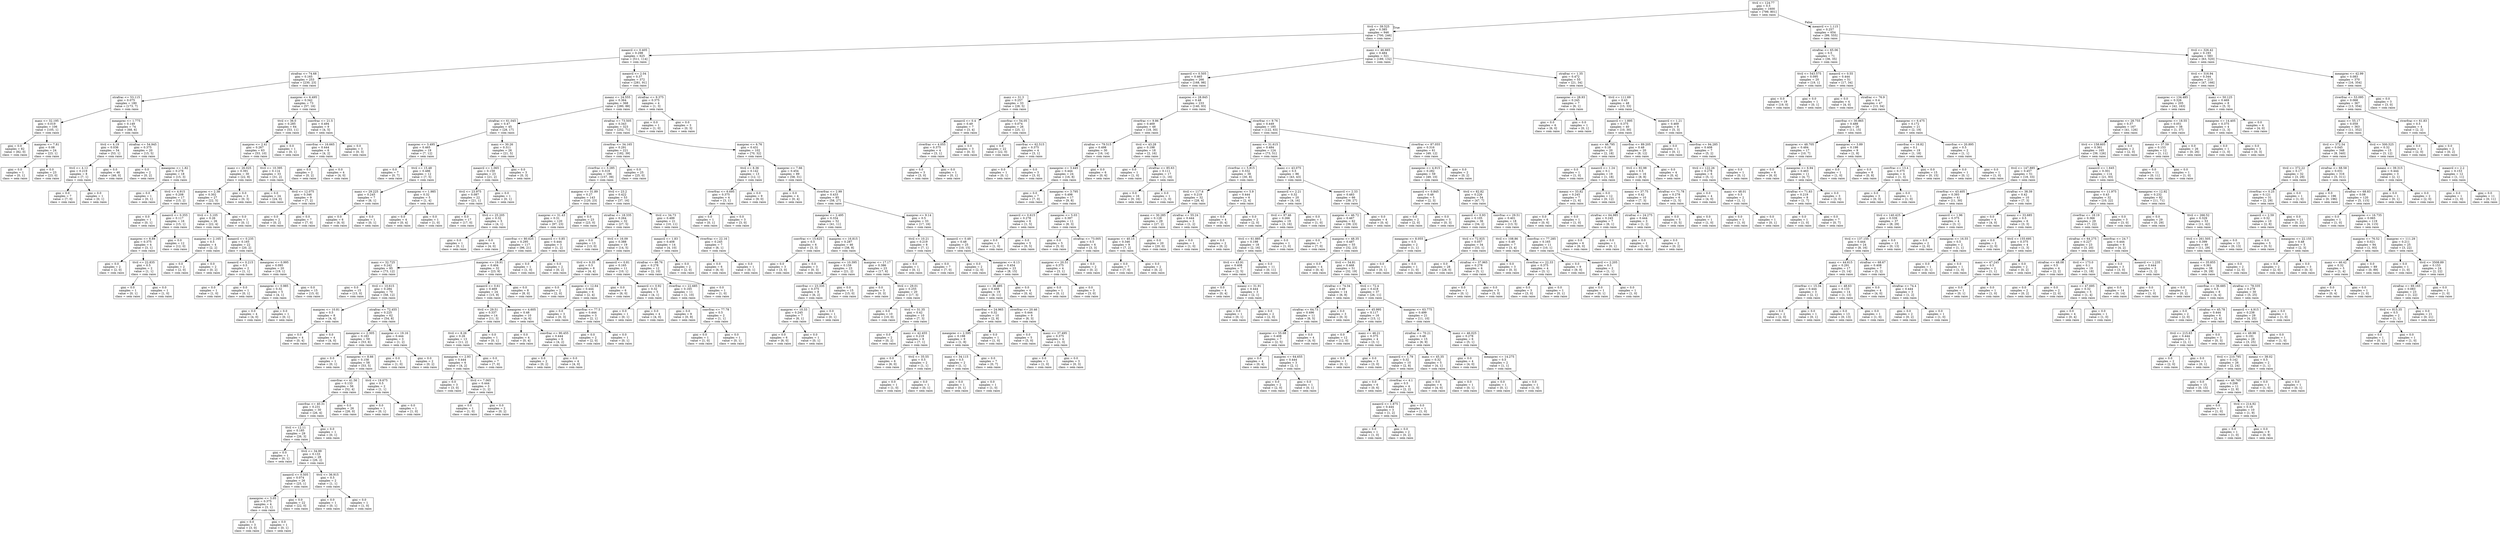 digraph Tree {
node [shape=box] ;
0 [label="ttvil <= 124.77\ngini = 0.5\nsamples = 1600\nvalue = [799, 801]\nclass = sem raios"] ;
1 [label="ttvil <= 39.525\ngini = 0.385\nsamples = 946\nvalue = [700, 246]\nclass = com raios"] ;
0 -> 1 [labeldistance=2.5, labelangle=45, headlabel="True"] ;
2 [label="meanvil <= 0.405\ngini = 0.298\nsamples = 625\nvalue = [511, 114]\nclass = com raios"] ;
1 -> 2 ;
3 [label="strafrac <= 74.68\ngini = 0.165\nsamples = 253\nvalue = [230, 23]\nclass = com raios"] ;
2 -> 3 ;
4 [label="strafrac <= 53.115\ngini = 0.075\nsamples = 180\nvalue = [173, 7]\nclass = com raios"] ;
3 -> 4 ;
5 [label="maxz <= 32.195\ngini = 0.019\nsamples = 106\nvalue = [105, 1]\nclass = com raios"] ;
4 -> 5 ;
6 [label="gini = 0.0\nsamples = 82\nvalue = [82, 0]\nclass = com raios"] ;
5 -> 6 ;
7 [label="maxprec <= 7.81\ngini = 0.08\nsamples = 24\nvalue = [23, 1]\nclass = com raios"] ;
5 -> 7 ;
8 [label="gini = 0.0\nsamples = 1\nvalue = [0, 1]\nclass = sem raios"] ;
7 -> 8 ;
9 [label="gini = 0.0\nsamples = 23\nvalue = [23, 0]\nclass = com raios"] ;
7 -> 9 ;
10 [label="meanprec <= 1.775\ngini = 0.149\nsamples = 74\nvalue = [68, 6]\nclass = com raios"] ;
4 -> 10 ;
11 [label="ttvil <= 4.19\ngini = 0.036\nsamples = 54\nvalue = [53, 1]\nclass = com raios"] ;
10 -> 11 ;
12 [label="ttvil <= 4.12\ngini = 0.219\nsamples = 8\nvalue = [7, 1]\nclass = com raios"] ;
11 -> 12 ;
13 [label="gini = 0.0\nsamples = 7\nvalue = [7, 0]\nclass = com raios"] ;
12 -> 13 ;
14 [label="gini = 0.0\nsamples = 1\nvalue = [0, 1]\nclass = sem raios"] ;
12 -> 14 ;
15 [label="gini = 0.0\nsamples = 46\nvalue = [46, 0]\nclass = com raios"] ;
11 -> 15 ;
16 [label="strafrac <= 54.945\ngini = 0.375\nsamples = 20\nvalue = [15, 5]\nclass = com raios"] ;
10 -> 16 ;
17 [label="gini = 0.0\nsamples = 2\nvalue = [0, 2]\nclass = sem raios"] ;
16 -> 17 ;
18 [label="meanprec <= 1.82\ngini = 0.278\nsamples = 18\nvalue = [15, 3]\nclass = com raios"] ;
16 -> 18 ;
19 [label="gini = 0.0\nsamples = 1\nvalue = [0, 1]\nclass = sem raios"] ;
18 -> 19 ;
20 [label="ttvil <= 4.915\ngini = 0.208\nsamples = 17\nvalue = [15, 2]\nclass = com raios"] ;
18 -> 20 ;
21 [label="gini = 0.0\nsamples = 1\nvalue = [0, 1]\nclass = sem raios"] ;
20 -> 21 ;
22 [label="meanvil <= 0.355\ngini = 0.117\nsamples = 16\nvalue = [15, 1]\nclass = com raios"] ;
20 -> 22 ;
23 [label="maxprec <= 8.89\ngini = 0.375\nsamples = 4\nvalue = [3, 1]\nclass = com raios"] ;
22 -> 23 ;
24 [label="gini = 0.0\nsamples = 2\nvalue = [2, 0]\nclass = com raios"] ;
23 -> 24 ;
25 [label="ttvil <= 22.835\ngini = 0.5\nsamples = 2\nvalue = [1, 1]\nclass = com raios"] ;
23 -> 25 ;
26 [label="gini = 0.0\nsamples = 1\nvalue = [0, 1]\nclass = sem raios"] ;
25 -> 26 ;
27 [label="gini = 0.0\nsamples = 1\nvalue = [1, 0]\nclass = com raios"] ;
25 -> 27 ;
28 [label="gini = 0.0\nsamples = 12\nvalue = [12, 0]\nclass = com raios"] ;
22 -> 28 ;
29 [label="maxprec <= 6.495\ngini = 0.342\nsamples = 73\nvalue = [57, 16]\nclass = com raios"] ;
3 -> 29 ;
30 [label="ttvil <= 36.0\ngini = 0.285\nsamples = 64\nvalue = [53, 11]\nclass = com raios"] ;
29 -> 30 ;
31 [label="maxprec <= 2.41\ngini = 0.267\nsamples = 63\nvalue = [53, 10]\nclass = com raios"] ;
30 -> 31 ;
32 [label="maxz <= 26.025\ngini = 0.391\nsamples = 30\nvalue = [22, 8]\nclass = com raios"] ;
31 -> 32 ;
33 [label="maxprec <= 2.38\ngini = 0.302\nsamples = 27\nvalue = [22, 5]\nclass = com raios"] ;
32 -> 33 ;
34 [label="ttvil <= 3.105\ngini = 0.26\nsamples = 26\nvalue = [22, 4]\nclass = com raios"] ;
33 -> 34 ;
35 [label="maxprec <= 2.165\ngini = 0.5\nsamples = 4\nvalue = [2, 2]\nclass = com raios"] ;
34 -> 35 ;
36 [label="gini = 0.0\nsamples = 2\nvalue = [2, 0]\nclass = com raios"] ;
35 -> 36 ;
37 [label="gini = 0.0\nsamples = 2\nvalue = [0, 2]\nclass = sem raios"] ;
35 -> 37 ;
38 [label="meanvil <= 0.235\ngini = 0.165\nsamples = 22\nvalue = [20, 2]\nclass = com raios"] ;
34 -> 38 ;
39 [label="meanvil <= 0.215\ngini = 0.5\nsamples = 2\nvalue = [1, 1]\nclass = com raios"] ;
38 -> 39 ;
40 [label="gini = 0.0\nsamples = 1\nvalue = [1, 0]\nclass = com raios"] ;
39 -> 40 ;
41 [label="gini = 0.0\nsamples = 1\nvalue = [0, 1]\nclass = sem raios"] ;
39 -> 41 ;
42 [label="meanprec <= 0.995\ngini = 0.095\nsamples = 20\nvalue = [19, 1]\nclass = com raios"] ;
38 -> 42 ;
43 [label="meanprec <= 0.985\ngini = 0.32\nsamples = 5\nvalue = [4, 1]\nclass = com raios"] ;
42 -> 43 ;
44 [label="gini = 0.0\nsamples = 4\nvalue = [4, 0]\nclass = com raios"] ;
43 -> 44 ;
45 [label="gini = 0.0\nsamples = 1\nvalue = [0, 1]\nclass = sem raios"] ;
43 -> 45 ;
46 [label="gini = 0.0\nsamples = 15\nvalue = [15, 0]\nclass = com raios"] ;
42 -> 46 ;
47 [label="gini = 0.0\nsamples = 1\nvalue = [0, 1]\nclass = sem raios"] ;
33 -> 47 ;
48 [label="gini = 0.0\nsamples = 3\nvalue = [0, 3]\nclass = sem raios"] ;
32 -> 48 ;
49 [label="ttvil <= 10.395\ngini = 0.114\nsamples = 33\nvalue = [31, 2]\nclass = com raios"] ;
31 -> 49 ;
50 [label="gini = 0.0\nsamples = 24\nvalue = [24, 0]\nclass = com raios"] ;
49 -> 50 ;
51 [label="ttvil <= 12.075\ngini = 0.346\nsamples = 9\nvalue = [7, 2]\nclass = com raios"] ;
49 -> 51 ;
52 [label="gini = 0.0\nsamples = 2\nvalue = [0, 2]\nclass = sem raios"] ;
51 -> 52 ;
53 [label="gini = 0.0\nsamples = 7\nvalue = [7, 0]\nclass = com raios"] ;
51 -> 53 ;
54 [label="gini = 0.0\nsamples = 1\nvalue = [0, 1]\nclass = sem raios"] ;
30 -> 54 ;
55 [label="convfrac <= 21.5\ngini = 0.494\nsamples = 9\nvalue = [4, 5]\nclass = sem raios"] ;
29 -> 55 ;
56 [label="convfrac <= 16.665\ngini = 0.444\nsamples = 6\nvalue = [4, 2]\nclass = com raios"] ;
55 -> 56 ;
57 [label="gini = 0.0\nsamples = 2\nvalue = [0, 2]\nclass = sem raios"] ;
56 -> 57 ;
58 [label="gini = 0.0\nsamples = 4\nvalue = [4, 0]\nclass = com raios"] ;
56 -> 58 ;
59 [label="gini = 0.0\nsamples = 3\nvalue = [0, 3]\nclass = sem raios"] ;
55 -> 59 ;
60 [label="meanvil <= 2.04\ngini = 0.37\nsamples = 372\nvalue = [281, 91]\nclass = com raios"] ;
2 -> 60 ;
61 [label="meanz <= 24.555\ngini = 0.364\nsamples = 368\nvalue = [280, 88]\nclass = com raios"] ;
60 -> 61 ;
62 [label="strafrac <= 61.045\ngini = 0.47\nsamples = 45\nvalue = [28, 17]\nclass = com raios"] ;
61 -> 62 ;
63 [label="maxprec <= 3.495\ngini = 0.465\nsamples = 19\nvalue = [7, 12]\nclass = sem raios"] ;
62 -> 63 ;
64 [label="gini = 0.0\nsamples = 7\nvalue = [0, 7]\nclass = sem raios"] ;
63 -> 64 ;
65 [label="ttvil <= 15.48\ngini = 0.486\nsamples = 12\nvalue = [7, 5]\nclass = com raios"] ;
63 -> 65 ;
66 [label="maxz <= 29.225\ngini = 0.245\nsamples = 7\nvalue = [6, 1]\nclass = com raios"] ;
65 -> 66 ;
67 [label="gini = 0.0\nsamples = 6\nvalue = [6, 0]\nclass = com raios"] ;
66 -> 67 ;
68 [label="gini = 0.0\nsamples = 1\nvalue = [0, 1]\nclass = sem raios"] ;
66 -> 68 ;
69 [label="meanprec <= 1.985\ngini = 0.32\nsamples = 5\nvalue = [1, 4]\nclass = sem raios"] ;
65 -> 69 ;
70 [label="gini = 0.0\nsamples = 4\nvalue = [0, 4]\nclass = sem raios"] ;
69 -> 70 ;
71 [label="gini = 0.0\nsamples = 1\nvalue = [1, 0]\nclass = com raios"] ;
69 -> 71 ;
72 [label="maxz <= 30.26\ngini = 0.311\nsamples = 26\nvalue = [21, 5]\nclass = com raios"] ;
62 -> 72 ;
73 [label="meanvil <= 1.065\ngini = 0.159\nsamples = 23\nvalue = [21, 2]\nclass = com raios"] ;
72 -> 73 ;
74 [label="ttvil <= 23.975\ngini = 0.087\nsamples = 22\nvalue = [21, 1]\nclass = com raios"] ;
73 -> 74 ;
75 [label="gini = 0.0\nsamples = 17\nvalue = [17, 0]\nclass = com raios"] ;
74 -> 75 ;
76 [label="ttvil <= 25.205\ngini = 0.32\nsamples = 5\nvalue = [4, 1]\nclass = com raios"] ;
74 -> 76 ;
77 [label="gini = 0.0\nsamples = 1\nvalue = [0, 1]\nclass = sem raios"] ;
76 -> 77 ;
78 [label="gini = 0.0\nsamples = 4\nvalue = [4, 0]\nclass = com raios"] ;
76 -> 78 ;
79 [label="gini = 0.0\nsamples = 1\nvalue = [0, 1]\nclass = sem raios"] ;
73 -> 79 ;
80 [label="gini = 0.0\nsamples = 3\nvalue = [0, 3]\nclass = sem raios"] ;
72 -> 80 ;
81 [label="strafrac <= 73.505\ngini = 0.343\nsamples = 323\nvalue = [252, 71]\nclass = com raios"] ;
61 -> 81 ;
82 [label="riverfrac <= 34.165\ngini = 0.291\nsamples = 221\nvalue = [182, 39]\nclass = com raios"] ;
81 -> 82 ;
83 [label="riverfrac <= 3.285\ngini = 0.319\nsamples = 196\nvalue = [157, 39]\nclass = com raios"] ;
82 -> 83 ;
84 [label="maxprec <= 31.89\ngini = 0.27\nsamples = 143\nvalue = [120, 23]\nclass = com raios"] ;
83 -> 84 ;
85 [label="maxprec <= 31.43\ngini = 0.31\nsamples = 120\nvalue = [97, 23]\nclass = com raios"] ;
84 -> 85 ;
86 [label="convfrac <= 80.625\ngini = 0.295\nsamples = 117\nvalue = [96, 21]\nclass = com raios"] ;
85 -> 86 ;
87 [label="maxz <= 32.725\ngini = 0.242\nsamples = 85\nvalue = [73, 12]\nclass = com raios"] ;
86 -> 87 ;
88 [label="gini = 0.0\nsamples = 15\nvalue = [15, 0]\nclass = com raios"] ;
87 -> 88 ;
89 [label="ttvil <= 10.615\ngini = 0.284\nsamples = 70\nvalue = [58, 12]\nclass = com raios"] ;
87 -> 89 ;
90 [label="maxprec <= 10.81\ngini = 0.5\nsamples = 8\nvalue = [4, 4]\nclass = com raios"] ;
89 -> 90 ;
91 [label="gini = 0.0\nsamples = 4\nvalue = [0, 4]\nclass = sem raios"] ;
90 -> 91 ;
92 [label="gini = 0.0\nsamples = 4\nvalue = [4, 0]\nclass = com raios"] ;
90 -> 92 ;
93 [label="strafrac <= 72.455\ngini = 0.225\nsamples = 62\nvalue = [54, 8]\nclass = com raios"] ;
89 -> 93 ;
94 [label="meanprec <= 2.305\ngini = 0.183\nsamples = 59\nvalue = [53, 6]\nclass = com raios"] ;
93 -> 94 ;
95 [label="gini = 0.0\nsamples = 1\nvalue = [0, 1]\nclass = sem raios"] ;
94 -> 95 ;
96 [label="meanprec <= 8.66\ngini = 0.158\nsamples = 58\nvalue = [53, 5]\nclass = com raios"] ;
94 -> 96 ;
97 [label="convfrac <= 41.56\ngini = 0.133\nsamples = 56\nvalue = [52, 4]\nclass = com raios"] ;
96 -> 97 ;
98 [label="convfrac <= 40.31\ngini = 0.231\nsamples = 30\nvalue = [26, 4]\nclass = com raios"] ;
97 -> 98 ;
99 [label="ttvil <= 12.11\ngini = 0.185\nsamples = 29\nvalue = [26, 3]\nclass = com raios"] ;
98 -> 99 ;
100 [label="gini = 0.0\nsamples = 1\nvalue = [0, 1]\nclass = sem raios"] ;
99 -> 100 ;
101 [label="ttvil <= 34.99\ngini = 0.133\nsamples = 28\nvalue = [26, 2]\nclass = com raios"] ;
99 -> 101 ;
102 [label="meanvil <= 0.505\ngini = 0.074\nsamples = 26\nvalue = [25, 1]\nclass = com raios"] ;
101 -> 102 ;
103 [label="meanprec <= 3.05\ngini = 0.375\nsamples = 4\nvalue = [3, 1]\nclass = com raios"] ;
102 -> 103 ;
104 [label="gini = 0.0\nsamples = 3\nvalue = [3, 0]\nclass = com raios"] ;
103 -> 104 ;
105 [label="gini = 0.0\nsamples = 1\nvalue = [0, 1]\nclass = sem raios"] ;
103 -> 105 ;
106 [label="gini = 0.0\nsamples = 22\nvalue = [22, 0]\nclass = com raios"] ;
102 -> 106 ;
107 [label="ttvil <= 36.915\ngini = 0.5\nsamples = 2\nvalue = [1, 1]\nclass = com raios"] ;
101 -> 107 ;
108 [label="gini = 0.0\nsamples = 1\nvalue = [0, 1]\nclass = sem raios"] ;
107 -> 108 ;
109 [label="gini = 0.0\nsamples = 1\nvalue = [1, 0]\nclass = com raios"] ;
107 -> 109 ;
110 [label="gini = 0.0\nsamples = 1\nvalue = [0, 1]\nclass = sem raios"] ;
98 -> 110 ;
111 [label="gini = 0.0\nsamples = 26\nvalue = [26, 0]\nclass = com raios"] ;
97 -> 111 ;
112 [label="ttvil <= 19.675\ngini = 0.5\nsamples = 2\nvalue = [1, 1]\nclass = com raios"] ;
96 -> 112 ;
113 [label="gini = 0.0\nsamples = 1\nvalue = [0, 1]\nclass = sem raios"] ;
112 -> 113 ;
114 [label="gini = 0.0\nsamples = 1\nvalue = [1, 0]\nclass = com raios"] ;
112 -> 114 ;
115 [label="maxprec <= 19.16\ngini = 0.444\nsamples = 3\nvalue = [1, 2]\nclass = sem raios"] ;
93 -> 115 ;
116 [label="gini = 0.0\nsamples = 1\nvalue = [1, 0]\nclass = com raios"] ;
115 -> 116 ;
117 [label="gini = 0.0\nsamples = 2\nvalue = [0, 2]\nclass = sem raios"] ;
115 -> 117 ;
118 [label="maxprec <= 19.91\ngini = 0.404\nsamples = 32\nvalue = [23, 9]\nclass = com raios"] ;
86 -> 118 ;
119 [label="meanvil <= 0.61\ngini = 0.469\nsamples = 24\nvalue = [15, 9]\nclass = com raios"] ;
118 -> 119 ;
120 [label="ttvil <= 29.51\ngini = 0.337\nsamples = 14\nvalue = [11, 3]\nclass = com raios"] ;
119 -> 120 ;
121 [label="ttvil <= 8.26\ngini = 0.26\nsamples = 13\nvalue = [11, 2]\nclass = com raios"] ;
120 -> 121 ;
122 [label="meanprec <= 2.93\ngini = 0.444\nsamples = 6\nvalue = [4, 2]\nclass = com raios"] ;
121 -> 122 ;
123 [label="gini = 0.0\nsamples = 3\nvalue = [3, 0]\nclass = com raios"] ;
122 -> 123 ;
124 [label="ttvil <= 7.065\ngini = 0.444\nsamples = 3\nvalue = [1, 2]\nclass = sem raios"] ;
122 -> 124 ;
125 [label="gini = 0.0\nsamples = 1\nvalue = [1, 0]\nclass = com raios"] ;
124 -> 125 ;
126 [label="gini = 0.0\nsamples = 2\nvalue = [0, 2]\nclass = sem raios"] ;
124 -> 126 ;
127 [label="gini = 0.0\nsamples = 7\nvalue = [7, 0]\nclass = com raios"] ;
121 -> 127 ;
128 [label="gini = 0.0\nsamples = 1\nvalue = [0, 1]\nclass = sem raios"] ;
120 -> 128 ;
129 [label="meanprec <= 4.605\ngini = 0.48\nsamples = 10\nvalue = [4, 6]\nclass = sem raios"] ;
119 -> 129 ;
130 [label="gini = 0.0\nsamples = 4\nvalue = [0, 4]\nclass = sem raios"] ;
129 -> 130 ;
131 [label="convfrac <= 90.455\ngini = 0.444\nsamples = 6\nvalue = [4, 2]\nclass = com raios"] ;
129 -> 131 ;
132 [label="gini = 0.0\nsamples = 2\nvalue = [0, 2]\nclass = sem raios"] ;
131 -> 132 ;
133 [label="gini = 0.0\nsamples = 4\nvalue = [4, 0]\nclass = com raios"] ;
131 -> 133 ;
134 [label="gini = 0.0\nsamples = 8\nvalue = [8, 0]\nclass = com raios"] ;
118 -> 134 ;
135 [label="meanvil <= 0.85\ngini = 0.444\nsamples = 3\nvalue = [1, 2]\nclass = sem raios"] ;
85 -> 135 ;
136 [label="gini = 0.0\nsamples = 1\nvalue = [1, 0]\nclass = com raios"] ;
135 -> 136 ;
137 [label="gini = 0.0\nsamples = 2\nvalue = [0, 2]\nclass = sem raios"] ;
135 -> 137 ;
138 [label="gini = 0.0\nsamples = 23\nvalue = [23, 0]\nclass = com raios"] ;
84 -> 138 ;
139 [label="ttvil <= 23.2\ngini = 0.422\nsamples = 53\nvalue = [37, 16]\nclass = com raios"] ;
83 -> 139 ;
140 [label="strafrac <= 18.335\ngini = 0.264\nsamples = 32\nvalue = [27, 5]\nclass = com raios"] ;
139 -> 140 ;
141 [label="gini = 0.0\nsamples = 13\nvalue = [13, 0]\nclass = com raios"] ;
140 -> 141 ;
142 [label="ttvil <= 16.09\ngini = 0.388\nsamples = 19\nvalue = [14, 5]\nclass = com raios"] ;
140 -> 142 ;
143 [label="ttvil <= 9.35\ngini = 0.5\nsamples = 8\nvalue = [4, 4]\nclass = com raios"] ;
142 -> 143 ;
144 [label="gini = 0.0\nsamples = 2\nvalue = [2, 0]\nclass = com raios"] ;
143 -> 144 ;
145 [label="maxprec <= 12.64\ngini = 0.444\nsamples = 6\nvalue = [2, 4]\nclass = sem raios"] ;
143 -> 145 ;
146 [label="gini = 0.0\nsamples = 3\nvalue = [0, 3]\nclass = sem raios"] ;
145 -> 146 ;
147 [label="convfrac <= 77.5\ngini = 0.444\nsamples = 3\nvalue = [2, 1]\nclass = com raios"] ;
145 -> 147 ;
148 [label="gini = 0.0\nsamples = 2\nvalue = [2, 0]\nclass = com raios"] ;
147 -> 148 ;
149 [label="gini = 0.0\nsamples = 1\nvalue = [0, 1]\nclass = sem raios"] ;
147 -> 149 ;
150 [label="meanvil <= 0.81\ngini = 0.165\nsamples = 11\nvalue = [10, 1]\nclass = com raios"] ;
142 -> 150 ;
151 [label="gini = 0.0\nsamples = 6\nvalue = [6, 0]\nclass = com raios"] ;
150 -> 151 ;
152 [label="meanvil <= 0.92\ngini = 0.32\nsamples = 5\nvalue = [4, 1]\nclass = com raios"] ;
150 -> 152 ;
153 [label="gini = 0.0\nsamples = 1\nvalue = [0, 1]\nclass = sem raios"] ;
152 -> 153 ;
154 [label="gini = 0.0\nsamples = 4\nvalue = [4, 0]\nclass = com raios"] ;
152 -> 154 ;
155 [label="ttvil <= 34.73\ngini = 0.499\nsamples = 21\nvalue = [10, 11]\nclass = sem raios"] ;
139 -> 155 ;
156 [label="meanvil <= 1.83\ngini = 0.408\nsamples = 14\nvalue = [4, 10]\nclass = sem raios"] ;
155 -> 156 ;
157 [label="strafrac <= 66.76\ngini = 0.278\nsamples = 12\nvalue = [2, 10]\nclass = sem raios"] ;
156 -> 157 ;
158 [label="riverfrac <= 22.685\ngini = 0.165\nsamples = 11\nvalue = [1, 10]\nclass = sem raios"] ;
157 -> 158 ;
159 [label="gini = 0.0\nsamples = 9\nvalue = [0, 9]\nclass = sem raios"] ;
158 -> 159 ;
160 [label="convfrac <= 77.78\ngini = 0.5\nsamples = 2\nvalue = [1, 1]\nclass = com raios"] ;
158 -> 160 ;
161 [label="gini = 0.0\nsamples = 1\nvalue = [1, 0]\nclass = com raios"] ;
160 -> 161 ;
162 [label="gini = 0.0\nsamples = 1\nvalue = [0, 1]\nclass = sem raios"] ;
160 -> 162 ;
163 [label="gini = 0.0\nsamples = 1\nvalue = [1, 0]\nclass = com raios"] ;
157 -> 163 ;
164 [label="gini = 0.0\nsamples = 2\nvalue = [2, 0]\nclass = com raios"] ;
156 -> 164 ;
165 [label="riverfrac <= 22.16\ngini = 0.245\nsamples = 7\nvalue = [6, 1]\nclass = com raios"] ;
155 -> 165 ;
166 [label="gini = 0.0\nsamples = 6\nvalue = [6, 0]\nclass = com raios"] ;
165 -> 166 ;
167 [label="gini = 0.0\nsamples = 1\nvalue = [0, 1]\nclass = sem raios"] ;
165 -> 167 ;
168 [label="gini = 0.0\nsamples = 25\nvalue = [25, 0]\nclass = com raios"] ;
82 -> 168 ;
169 [label="maxprec <= 6.76\ngini = 0.431\nsamples = 102\nvalue = [70, 32]\nclass = com raios"] ;
81 -> 169 ;
170 [label="ttvil <= 8.36\ngini = 0.142\nsamples = 13\nvalue = [12, 1]\nclass = com raios"] ;
169 -> 170 ;
171 [label="riverfrac <= 6.695\ngini = 0.375\nsamples = 4\nvalue = [3, 1]\nclass = com raios"] ;
170 -> 171 ;
172 [label="gini = 0.0\nsamples = 1\nvalue = [0, 1]\nclass = sem raios"] ;
171 -> 172 ;
173 [label="gini = 0.0\nsamples = 3\nvalue = [3, 0]\nclass = com raios"] ;
171 -> 173 ;
174 [label="gini = 0.0\nsamples = 9\nvalue = [9, 0]\nclass = com raios"] ;
170 -> 174 ;
175 [label="maxprec <= 7.66\ngini = 0.454\nsamples = 89\nvalue = [58, 31]\nclass = com raios"] ;
169 -> 175 ;
176 [label="gini = 0.0\nsamples = 4\nvalue = [0, 4]\nclass = sem raios"] ;
175 -> 176 ;
177 [label="riverfrac <= 2.99\ngini = 0.433\nsamples = 85\nvalue = [58, 27]\nclass = com raios"] ;
175 -> 177 ;
178 [label="meanprec <= 2.495\ngini = 0.334\nsamples = 52\nvalue = [41, 11]\nclass = com raios"] ;
177 -> 178 ;
179 [label="convfrac <= 15.625\ngini = 0.5\nsamples = 6\nvalue = [3, 3]\nclass = com raios"] ;
178 -> 179 ;
180 [label="gini = 0.0\nsamples = 3\nvalue = [3, 0]\nclass = com raios"] ;
179 -> 180 ;
181 [label="gini = 0.0\nsamples = 3\nvalue = [0, 3]\nclass = sem raios"] ;
179 -> 181 ;
182 [label="maxprec <= 16.815\ngini = 0.287\nsamples = 46\nvalue = [38, 8]\nclass = com raios"] ;
178 -> 182 ;
183 [label="maxprec <= 10.395\ngini = 0.159\nsamples = 23\nvalue = [21, 2]\nclass = com raios"] ;
182 -> 183 ;
184 [label="convfrac <= 23.335\ngini = 0.375\nsamples = 8\nvalue = [6, 2]\nclass = com raios"] ;
183 -> 184 ;
185 [label="maxprec <= 10.33\ngini = 0.245\nsamples = 7\nvalue = [6, 1]\nclass = com raios"] ;
184 -> 185 ;
186 [label="gini = 0.0\nsamples = 6\nvalue = [6, 0]\nclass = com raios"] ;
185 -> 186 ;
187 [label="gini = 0.0\nsamples = 1\nvalue = [0, 1]\nclass = sem raios"] ;
185 -> 187 ;
188 [label="gini = 0.0\nsamples = 1\nvalue = [0, 1]\nclass = sem raios"] ;
184 -> 188 ;
189 [label="gini = 0.0\nsamples = 15\nvalue = [15, 0]\nclass = com raios"] ;
183 -> 189 ;
190 [label="maxprec <= 17.17\ngini = 0.386\nsamples = 23\nvalue = [17, 6]\nclass = com raios"] ;
182 -> 190 ;
191 [label="gini = 0.0\nsamples = 3\nvalue = [0, 3]\nclass = sem raios"] ;
190 -> 191 ;
192 [label="ttvil <= 29.01\ngini = 0.255\nsamples = 20\nvalue = [17, 3]\nclass = com raios"] ;
190 -> 192 ;
193 [label="gini = 0.0\nsamples = 10\nvalue = [10, 0]\nclass = com raios"] ;
192 -> 193 ;
194 [label="ttvil <= 31.35\ngini = 0.42\nsamples = 10\nvalue = [7, 3]\nclass = com raios"] ;
192 -> 194 ;
195 [label="gini = 0.0\nsamples = 2\nvalue = [0, 2]\nclass = sem raios"] ;
194 -> 195 ;
196 [label="maxz <= 42.455\ngini = 0.219\nsamples = 8\nvalue = [7, 1]\nclass = com raios"] ;
194 -> 196 ;
197 [label="gini = 0.0\nsamples = 6\nvalue = [6, 0]\nclass = com raios"] ;
196 -> 197 ;
198 [label="ttvil <= 35.55\ngini = 0.5\nsamples = 2\nvalue = [1, 1]\nclass = com raios"] ;
196 -> 198 ;
199 [label="gini = 0.0\nsamples = 1\nvalue = [1, 0]\nclass = com raios"] ;
198 -> 199 ;
200 [label="gini = 0.0\nsamples = 1\nvalue = [0, 1]\nclass = sem raios"] ;
198 -> 200 ;
201 [label="maxprec <= 9.14\ngini = 0.5\nsamples = 33\nvalue = [17, 16]\nclass = com raios"] ;
177 -> 201 ;
202 [label="ttvil <= 10.21\ngini = 0.219\nsamples = 8\nvalue = [7, 1]\nclass = com raios"] ;
201 -> 202 ;
203 [label="gini = 0.0\nsamples = 1\nvalue = [0, 1]\nclass = sem raios"] ;
202 -> 203 ;
204 [label="gini = 0.0\nsamples = 7\nvalue = [7, 0]\nclass = com raios"] ;
202 -> 204 ;
205 [label="meanvil <= 0.49\ngini = 0.48\nsamples = 25\nvalue = [10, 15]\nclass = sem raios"] ;
201 -> 205 ;
206 [label="gini = 0.0\nsamples = 2\nvalue = [2, 0]\nclass = com raios"] ;
205 -> 206 ;
207 [label="meanprec <= 6.13\ngini = 0.454\nsamples = 23\nvalue = [8, 15]\nclass = sem raios"] ;
205 -> 207 ;
208 [label="maxz <= 36.495\ngini = 0.488\nsamples = 19\nvalue = [8, 11]\nclass = sem raios"] ;
207 -> 208 ;
209 [label="convfrac <= 24.965\ngini = 0.32\nsamples = 10\nvalue = [2, 8]\nclass = sem raios"] ;
208 -> 209 ;
210 [label="meanprec <= 2.595\ngini = 0.198\nsamples = 9\nvalue = [1, 8]\nclass = sem raios"] ;
209 -> 210 ;
211 [label="maxz <= 34.115\ngini = 0.5\nsamples = 2\nvalue = [1, 1]\nclass = com raios"] ;
210 -> 211 ;
212 [label="gini = 0.0\nsamples = 1\nvalue = [0, 1]\nclass = sem raios"] ;
211 -> 212 ;
213 [label="gini = 0.0\nsamples = 1\nvalue = [1, 0]\nclass = com raios"] ;
211 -> 213 ;
214 [label="gini = 0.0\nsamples = 7\nvalue = [0, 7]\nclass = sem raios"] ;
210 -> 214 ;
215 [label="gini = 0.0\nsamples = 1\nvalue = [1, 0]\nclass = com raios"] ;
209 -> 215 ;
216 [label="riverfrac <= 20.46\ngini = 0.444\nsamples = 9\nvalue = [6, 3]\nclass = com raios"] ;
208 -> 216 ;
217 [label="gini = 0.0\nsamples = 5\nvalue = [5, 0]\nclass = com raios"] ;
216 -> 217 ;
218 [label="maxz <= 37.495\ngini = 0.375\nsamples = 4\nvalue = [1, 3]\nclass = sem raios"] ;
216 -> 218 ;
219 [label="gini = 0.0\nsamples = 1\nvalue = [1, 0]\nclass = com raios"] ;
218 -> 219 ;
220 [label="gini = 0.0\nsamples = 3\nvalue = [0, 3]\nclass = sem raios"] ;
218 -> 220 ;
221 [label="gini = 0.0\nsamples = 4\nvalue = [0, 4]\nclass = sem raios"] ;
207 -> 221 ;
222 [label="strafrac <= 9.375\ngini = 0.375\nsamples = 4\nvalue = [1, 3]\nclass = sem raios"] ;
60 -> 222 ;
223 [label="gini = 0.0\nsamples = 1\nvalue = [1, 0]\nclass = com raios"] ;
222 -> 223 ;
224 [label="gini = 0.0\nsamples = 3\nvalue = [0, 3]\nclass = sem raios"] ;
222 -> 224 ;
225 [label="maxz <= 46.665\ngini = 0.484\nsamples = 321\nvalue = [189, 132]\nclass = com raios"] ;
1 -> 225 ;
226 [label="meanvil <= 0.505\ngini = 0.465\nsamples = 266\nvalue = [168, 98]\nclass = com raios"] ;
225 -> 226 ;
227 [label="maxz <= 31.3\ngini = 0.257\nsamples = 33\nvalue = [28, 5]\nclass = com raios"] ;
226 -> 227 ;
228 [label="meanvil <= 0.4\ngini = 0.49\nsamples = 7\nvalue = [3, 4]\nclass = sem raios"] ;
227 -> 228 ;
229 [label="riverfrac <= 4.055\ngini = 0.375\nsamples = 4\nvalue = [3, 1]\nclass = com raios"] ;
228 -> 229 ;
230 [label="gini = 0.0\nsamples = 3\nvalue = [3, 0]\nclass = com raios"] ;
229 -> 230 ;
231 [label="gini = 0.0\nsamples = 1\nvalue = [0, 1]\nclass = sem raios"] ;
229 -> 231 ;
232 [label="gini = 0.0\nsamples = 3\nvalue = [0, 3]\nclass = sem raios"] ;
228 -> 232 ;
233 [label="convfrac <= 54.05\ngini = 0.074\nsamples = 26\nvalue = [25, 1]\nclass = com raios"] ;
227 -> 233 ;
234 [label="gini = 0.0\nsamples = 22\nvalue = [22, 0]\nclass = com raios"] ;
233 -> 234 ;
235 [label="convfrac <= 62.515\ngini = 0.375\nsamples = 4\nvalue = [3, 1]\nclass = com raios"] ;
233 -> 235 ;
236 [label="gini = 0.0\nsamples = 1\nvalue = [0, 1]\nclass = sem raios"] ;
235 -> 236 ;
237 [label="gini = 0.0\nsamples = 3\nvalue = [3, 0]\nclass = com raios"] ;
235 -> 237 ;
238 [label="maxprec <= 28.845\ngini = 0.48\nsamples = 233\nvalue = [140, 93]\nclass = com raios"] ;
226 -> 238 ;
239 [label="riverfrac <= 9.86\ngini = 0.469\nsamples = 48\nvalue = [18, 30]\nclass = sem raios"] ;
238 -> 239 ;
240 [label="strafrac <= 79.515\ngini = 0.498\nsamples = 30\nvalue = [16, 14]\nclass = com raios"] ;
239 -> 240 ;
241 [label="meanprec <= 3.445\ngini = 0.444\nsamples = 24\nvalue = [16, 8]\nclass = com raios"] ;
240 -> 241 ;
242 [label="gini = 0.0\nsamples = 7\nvalue = [7, 0]\nclass = com raios"] ;
241 -> 242 ;
243 [label="meanprec <= 3.795\ngini = 0.498\nsamples = 17\nvalue = [9, 8]\nclass = com raios"] ;
241 -> 243 ;
244 [label="meanvil <= 0.615\ngini = 0.278\nsamples = 6\nvalue = [1, 5]\nclass = sem raios"] ;
243 -> 244 ;
245 [label="gini = 0.0\nsamples = 1\nvalue = [1, 0]\nclass = com raios"] ;
244 -> 245 ;
246 [label="gini = 0.0\nsamples = 5\nvalue = [0, 5]\nclass = sem raios"] ;
244 -> 246 ;
247 [label="meanprec <= 5.03\ngini = 0.397\nsamples = 11\nvalue = [8, 3]\nclass = com raios"] ;
243 -> 247 ;
248 [label="gini = 0.0\nsamples = 5\nvalue = [5, 0]\nclass = com raios"] ;
247 -> 248 ;
249 [label="strafrac <= 73.005\ngini = 0.5\nsamples = 6\nvalue = [3, 3]\nclass = com raios"] ;
247 -> 249 ;
250 [label="maxprec <= 20.51\ngini = 0.375\nsamples = 4\nvalue = [3, 1]\nclass = com raios"] ;
249 -> 250 ;
251 [label="gini = 0.0\nsamples = 1\nvalue = [0, 1]\nclass = sem raios"] ;
250 -> 251 ;
252 [label="gini = 0.0\nsamples = 3\nvalue = [3, 0]\nclass = com raios"] ;
250 -> 252 ;
253 [label="gini = 0.0\nsamples = 2\nvalue = [0, 2]\nclass = sem raios"] ;
249 -> 253 ;
254 [label="gini = 0.0\nsamples = 6\nvalue = [0, 6]\nclass = sem raios"] ;
240 -> 254 ;
255 [label="ttvil <= 43.28\ngini = 0.198\nsamples = 18\nvalue = [2, 16]\nclass = sem raios"] ;
239 -> 255 ;
256 [label="gini = 0.0\nsamples = 1\nvalue = [1, 0]\nclass = com raios"] ;
255 -> 256 ;
257 [label="strafrac <= 85.63\ngini = 0.111\nsamples = 17\nvalue = [1, 16]\nclass = sem raios"] ;
255 -> 257 ;
258 [label="gini = 0.0\nsamples = 16\nvalue = [0, 16]\nclass = sem raios"] ;
257 -> 258 ;
259 [label="gini = 0.0\nsamples = 1\nvalue = [1, 0]\nclass = com raios"] ;
257 -> 259 ;
260 [label="riverfrac <= 9.76\ngini = 0.449\nsamples = 185\nvalue = [122, 63]\nclass = com raios"] ;
238 -> 260 ;
261 [label="meanz <= 31.615\ngini = 0.484\nsamples = 124\nvalue = [73, 51]\nclass = com raios"] ;
260 -> 261 ;
262 [label="riverfrac <= 5.815\ngini = 0.332\nsamples = 38\nvalue = [30, 8]\nclass = com raios"] ;
261 -> 262 ;
263 [label="ttvil <= 117.6\ngini = 0.219\nsamples = 32\nvalue = [28, 4]\nclass = com raios"] ;
262 -> 263 ;
264 [label="meanz <= 30.285\ngini = 0.128\nsamples = 29\nvalue = [27, 2]\nclass = com raios"] ;
263 -> 264 ;
265 [label="maxprec <= 40.15\ngini = 0.346\nsamples = 9\nvalue = [7, 2]\nclass = com raios"] ;
264 -> 265 ;
266 [label="gini = 0.0\nsamples = 7\nvalue = [7, 0]\nclass = com raios"] ;
265 -> 266 ;
267 [label="gini = 0.0\nsamples = 2\nvalue = [0, 2]\nclass = sem raios"] ;
265 -> 267 ;
268 [label="gini = 0.0\nsamples = 20\nvalue = [20, 0]\nclass = com raios"] ;
264 -> 268 ;
269 [label="strafrac <= 55.24\ngini = 0.444\nsamples = 3\nvalue = [1, 2]\nclass = sem raios"] ;
263 -> 269 ;
270 [label="gini = 0.0\nsamples = 1\nvalue = [1, 0]\nclass = com raios"] ;
269 -> 270 ;
271 [label="gini = 0.0\nsamples = 2\nvalue = [0, 2]\nclass = sem raios"] ;
269 -> 271 ;
272 [label="meanprec <= 5.9\ngini = 0.444\nsamples = 6\nvalue = [2, 4]\nclass = sem raios"] ;
262 -> 272 ;
273 [label="gini = 0.0\nsamples = 4\nvalue = [0, 4]\nclass = sem raios"] ;
272 -> 273 ;
274 [label="gini = 0.0\nsamples = 2\nvalue = [2, 0]\nclass = com raios"] ;
272 -> 274 ;
275 [label="maxz <= 43.075\ngini = 0.5\nsamples = 86\nvalue = [43, 43]\nclass = com raios"] ;
261 -> 275 ;
276 [label="meanvil <= 2.21\ngini = 0.32\nsamples = 20\nvalue = [4, 16]\nclass = sem raios"] ;
275 -> 276 ;
277 [label="ttvil <= 97.46\ngini = 0.266\nsamples = 19\nvalue = [3, 16]\nclass = sem raios"] ;
276 -> 277 ;
278 [label="ttvil <= 61.885\ngini = 0.198\nsamples = 18\nvalue = [2, 16]\nclass = sem raios"] ;
277 -> 278 ;
279 [label="ttvil <= 43.91\ngini = 0.408\nsamples = 7\nvalue = [2, 5]\nclass = sem raios"] ;
278 -> 279 ;
280 [label="gini = 0.0\nsamples = 4\nvalue = [0, 4]\nclass = sem raios"] ;
279 -> 280 ;
281 [label="meanz <= 31.91\ngini = 0.444\nsamples = 3\nvalue = [2, 1]\nclass = com raios"] ;
279 -> 281 ;
282 [label="gini = 0.0\nsamples = 1\nvalue = [0, 1]\nclass = sem raios"] ;
281 -> 282 ;
283 [label="gini = 0.0\nsamples = 2\nvalue = [2, 0]\nclass = com raios"] ;
281 -> 283 ;
284 [label="gini = 0.0\nsamples = 11\nvalue = [0, 11]\nclass = sem raios"] ;
278 -> 284 ;
285 [label="gini = 0.0\nsamples = 1\nvalue = [1, 0]\nclass = com raios"] ;
277 -> 285 ;
286 [label="gini = 0.0\nsamples = 1\nvalue = [1, 0]\nclass = com raios"] ;
276 -> 286 ;
287 [label="meanvil <= 2.33\ngini = 0.483\nsamples = 66\nvalue = [39, 27]\nclass = com raios"] ;
275 -> 287 ;
288 [label="maxprec <= 46.72\ngini = 0.467\nsamples = 62\nvalue = [39, 23]\nclass = com raios"] ;
287 -> 288 ;
289 [label="gini = 0.0\nsamples = 7\nvalue = [7, 0]\nclass = com raios"] ;
288 -> 289 ;
290 [label="maxprec <= 48.35\ngini = 0.487\nsamples = 55\nvalue = [32, 23]\nclass = com raios"] ;
288 -> 290 ;
291 [label="gini = 0.0\nsamples = 4\nvalue = [0, 4]\nclass = sem raios"] ;
290 -> 291 ;
292 [label="ttvil <= 54.81\ngini = 0.468\nsamples = 51\nvalue = [32, 19]\nclass = com raios"] ;
290 -> 292 ;
293 [label="strafrac <= 74.34\ngini = 0.49\nsamples = 14\nvalue = [6, 8]\nclass = sem raios"] ;
292 -> 293 ;
294 [label="strafrac <= 64.73\ngini = 0.496\nsamples = 11\nvalue = [6, 5]\nclass = com raios"] ;
293 -> 294 ;
295 [label="maxprec <= 55.68\ngini = 0.408\nsamples = 7\nvalue = [2, 5]\nclass = sem raios"] ;
294 -> 295 ;
296 [label="gini = 0.0\nsamples = 4\nvalue = [0, 4]\nclass = sem raios"] ;
295 -> 296 ;
297 [label="maxprec <= 64.655\ngini = 0.444\nsamples = 3\nvalue = [2, 1]\nclass = com raios"] ;
295 -> 297 ;
298 [label="gini = 0.0\nsamples = 2\nvalue = [2, 0]\nclass = com raios"] ;
297 -> 298 ;
299 [label="gini = 0.0\nsamples = 1\nvalue = [0, 1]\nclass = sem raios"] ;
297 -> 299 ;
300 [label="gini = 0.0\nsamples = 4\nvalue = [4, 0]\nclass = com raios"] ;
294 -> 300 ;
301 [label="gini = 0.0\nsamples = 3\nvalue = [0, 3]\nclass = sem raios"] ;
293 -> 301 ;
302 [label="ttvil <= 72.4\ngini = 0.418\nsamples = 37\nvalue = [26, 11]\nclass = com raios"] ;
292 -> 302 ;
303 [label="maxz <= 45.995\ngini = 0.117\nsamples = 16\nvalue = [15, 1]\nclass = com raios"] ;
302 -> 303 ;
304 [label="gini = 0.0\nsamples = 12\nvalue = [12, 0]\nclass = com raios"] ;
303 -> 304 ;
305 [label="maxz <= 46.21\ngini = 0.375\nsamples = 4\nvalue = [3, 1]\nclass = com raios"] ;
303 -> 305 ;
306 [label="gini = 0.0\nsamples = 1\nvalue = [0, 1]\nclass = sem raios"] ;
305 -> 306 ;
307 [label="gini = 0.0\nsamples = 3\nvalue = [3, 0]\nclass = com raios"] ;
305 -> 307 ;
308 [label="maxprec <= 63.775\ngini = 0.499\nsamples = 21\nvalue = [11, 10]\nclass = com raios"] ;
302 -> 308 ;
309 [label="strafrac <= 70.21\ngini = 0.48\nsamples = 15\nvalue = [6, 9]\nclass = sem raios"] ;
308 -> 309 ;
310 [label="meanvil <= 1.79\ngini = 0.32\nsamples = 10\nvalue = [2, 8]\nclass = sem raios"] ;
309 -> 310 ;
311 [label="gini = 0.0\nsamples = 6\nvalue = [0, 6]\nclass = sem raios"] ;
310 -> 311 ;
312 [label="riverfrac <= 4.1\ngini = 0.5\nsamples = 4\nvalue = [2, 2]\nclass = com raios"] ;
310 -> 312 ;
313 [label="meanvil <= 1.875\ngini = 0.444\nsamples = 3\nvalue = [1, 2]\nclass = sem raios"] ;
312 -> 313 ;
314 [label="gini = 0.0\nsamples = 1\nvalue = [1, 0]\nclass = com raios"] ;
313 -> 314 ;
315 [label="gini = 0.0\nsamples = 2\nvalue = [0, 2]\nclass = sem raios"] ;
313 -> 315 ;
316 [label="gini = 0.0\nsamples = 1\nvalue = [1, 0]\nclass = com raios"] ;
312 -> 316 ;
317 [label="maxz <= 45.35\ngini = 0.32\nsamples = 5\nvalue = [4, 1]\nclass = com raios"] ;
309 -> 317 ;
318 [label="gini = 0.0\nsamples = 4\nvalue = [4, 0]\nclass = com raios"] ;
317 -> 318 ;
319 [label="gini = 0.0\nsamples = 1\nvalue = [0, 1]\nclass = sem raios"] ;
317 -> 319 ;
320 [label="maxz <= 46.025\ngini = 0.278\nsamples = 6\nvalue = [5, 1]\nclass = com raios"] ;
308 -> 320 ;
321 [label="gini = 0.0\nsamples = 4\nvalue = [4, 0]\nclass = com raios"] ;
320 -> 321 ;
322 [label="meanprec <= 14.275\ngini = 0.5\nsamples = 2\nvalue = [1, 1]\nclass = com raios"] ;
320 -> 322 ;
323 [label="gini = 0.0\nsamples = 1\nvalue = [0, 1]\nclass = sem raios"] ;
322 -> 323 ;
324 [label="gini = 0.0\nsamples = 1\nvalue = [1, 0]\nclass = com raios"] ;
322 -> 324 ;
325 [label="gini = 0.0\nsamples = 4\nvalue = [0, 4]\nclass = sem raios"] ;
287 -> 325 ;
326 [label="riverfrac <= 87.055\ngini = 0.316\nsamples = 61\nvalue = [49, 12]\nclass = com raios"] ;
260 -> 326 ;
327 [label="meanprec <= 4.915\ngini = 0.282\nsamples = 59\nvalue = [49, 10]\nclass = com raios"] ;
326 -> 327 ;
328 [label="meanvil <= 0.845\ngini = 0.48\nsamples = 5\nvalue = [2, 3]\nclass = sem raios"] ;
327 -> 328 ;
329 [label="gini = 0.0\nsamples = 2\nvalue = [2, 0]\nclass = com raios"] ;
328 -> 329 ;
330 [label="gini = 0.0\nsamples = 3\nvalue = [0, 3]\nclass = sem raios"] ;
328 -> 330 ;
331 [label="ttvil <= 82.82\ngini = 0.226\nsamples = 54\nvalue = [47, 7]\nclass = com raios"] ;
327 -> 331 ;
332 [label="meanvil <= 0.93\ngini = 0.105\nsamples = 36\nvalue = [34, 2]\nclass = com raios"] ;
331 -> 332 ;
333 [label="meanprec <= 8.055\ngini = 0.5\nsamples = 2\nvalue = [1, 1]\nclass = com raios"] ;
332 -> 333 ;
334 [label="gini = 0.0\nsamples = 1\nvalue = [0, 1]\nclass = sem raios"] ;
333 -> 334 ;
335 [label="gini = 0.0\nsamples = 1\nvalue = [1, 0]\nclass = com raios"] ;
333 -> 335 ;
336 [label="ttvil <= 72.925\ngini = 0.057\nsamples = 34\nvalue = [33, 1]\nclass = com raios"] ;
332 -> 336 ;
337 [label="gini = 0.0\nsamples = 28\nvalue = [28, 0]\nclass = com raios"] ;
336 -> 337 ;
338 [label="strafrac <= 37.965\ngini = 0.278\nsamples = 6\nvalue = [5, 1]\nclass = com raios"] ;
336 -> 338 ;
339 [label="gini = 0.0\nsamples = 1\nvalue = [0, 1]\nclass = sem raios"] ;
338 -> 339 ;
340 [label="gini = 0.0\nsamples = 5\nvalue = [5, 0]\nclass = com raios"] ;
338 -> 340 ;
341 [label="convfrac <= 29.51\ngini = 0.401\nsamples = 18\nvalue = [13, 5]\nclass = com raios"] ;
331 -> 341 ;
342 [label="ttvil <= 108.86\ngini = 0.49\nsamples = 7\nvalue = [3, 4]\nclass = sem raios"] ;
341 -> 342 ;
343 [label="gini = 0.0\nsamples = 3\nvalue = [0, 3]\nclass = sem raios"] ;
342 -> 343 ;
344 [label="riverfrac <= 22.33\ngini = 0.375\nsamples = 4\nvalue = [3, 1]\nclass = com raios"] ;
342 -> 344 ;
345 [label="gini = 0.0\nsamples = 3\nvalue = [3, 0]\nclass = com raios"] ;
344 -> 345 ;
346 [label="gini = 0.0\nsamples = 1\nvalue = [0, 1]\nclass = sem raios"] ;
344 -> 346 ;
347 [label="convfrac <= 77.285\ngini = 0.165\nsamples = 11\nvalue = [10, 1]\nclass = com raios"] ;
341 -> 347 ;
348 [label="gini = 0.0\nsamples = 9\nvalue = [9, 0]\nclass = com raios"] ;
347 -> 348 ;
349 [label="meanvil <= 2.205\ngini = 0.5\nsamples = 2\nvalue = [1, 1]\nclass = com raios"] ;
347 -> 349 ;
350 [label="gini = 0.0\nsamples = 1\nvalue = [0, 1]\nclass = sem raios"] ;
349 -> 350 ;
351 [label="gini = 0.0\nsamples = 1\nvalue = [1, 0]\nclass = com raios"] ;
349 -> 351 ;
352 [label="gini = 0.0\nsamples = 2\nvalue = [0, 2]\nclass = sem raios"] ;
326 -> 352 ;
353 [label="strafrac <= 1.35\ngini = 0.472\nsamples = 55\nvalue = [21, 34]\nclass = sem raios"] ;
225 -> 353 ;
354 [label="meanprec <= 28.93\ngini = 0.245\nsamples = 7\nvalue = [6, 1]\nclass = com raios"] ;
353 -> 354 ;
355 [label="gini = 0.0\nsamples = 6\nvalue = [6, 0]\nclass = com raios"] ;
354 -> 355 ;
356 [label="gini = 0.0\nsamples = 1\nvalue = [0, 1]\nclass = sem raios"] ;
354 -> 356 ;
357 [label="ttvil <= 111.69\ngini = 0.43\nsamples = 48\nvalue = [15, 33]\nclass = sem raios"] ;
353 -> 357 ;
358 [label="meanvil <= 1.895\ngini = 0.375\nsamples = 40\nvalue = [10, 30]\nclass = sem raios"] ;
357 -> 358 ;
359 [label="maxz <= 46.795\ngini = 0.18\nsamples = 20\nvalue = [2, 18]\nclass = sem raios"] ;
358 -> 359 ;
360 [label="gini = 0.0\nsamples = 1\nvalue = [1, 0]\nclass = com raios"] ;
359 -> 360 ;
361 [label="meanvil <= 1.24\ngini = 0.1\nsamples = 19\nvalue = [1, 18]\nclass = sem raios"] ;
359 -> 361 ;
362 [label="meanz <= 33.82\ngini = 0.245\nsamples = 7\nvalue = [1, 6]\nclass = sem raios"] ;
361 -> 362 ;
363 [label="gini = 0.0\nsamples = 6\nvalue = [0, 6]\nclass = sem raios"] ;
362 -> 363 ;
364 [label="gini = 0.0\nsamples = 1\nvalue = [1, 0]\nclass = com raios"] ;
362 -> 364 ;
365 [label="gini = 0.0\nsamples = 12\nvalue = [0, 12]\nclass = sem raios"] ;
361 -> 365 ;
366 [label="convfrac <= 89.205\ngini = 0.48\nsamples = 20\nvalue = [8, 12]\nclass = sem raios"] ;
358 -> 366 ;
367 [label="ttvil <= 92.98\ngini = 0.5\nsamples = 16\nvalue = [8, 8]\nclass = com raios"] ;
366 -> 367 ;
368 [label="meanz <= 37.75\ngini = 0.42\nsamples = 10\nvalue = [7, 3]\nclass = com raios"] ;
367 -> 368 ;
369 [label="strafrac <= 64.985\ngini = 0.245\nsamples = 7\nvalue = [6, 1]\nclass = com raios"] ;
368 -> 369 ;
370 [label="gini = 0.0\nsamples = 6\nvalue = [6, 0]\nclass = com raios"] ;
369 -> 370 ;
371 [label="gini = 0.0\nsamples = 1\nvalue = [0, 1]\nclass = sem raios"] ;
369 -> 371 ;
372 [label="strafrac <= 24.275\ngini = 0.444\nsamples = 3\nvalue = [1, 2]\nclass = sem raios"] ;
368 -> 372 ;
373 [label="gini = 0.0\nsamples = 1\nvalue = [1, 0]\nclass = com raios"] ;
372 -> 373 ;
374 [label="gini = 0.0\nsamples = 2\nvalue = [0, 2]\nclass = sem raios"] ;
372 -> 374 ;
375 [label="strafrac <= 71.78\ngini = 0.278\nsamples = 6\nvalue = [1, 5]\nclass = sem raios"] ;
367 -> 375 ;
376 [label="gini = 0.0\nsamples = 5\nvalue = [0, 5]\nclass = sem raios"] ;
375 -> 376 ;
377 [label="gini = 0.0\nsamples = 1\nvalue = [1, 0]\nclass = com raios"] ;
375 -> 377 ;
378 [label="gini = 0.0\nsamples = 4\nvalue = [0, 4]\nclass = sem raios"] ;
366 -> 378 ;
379 [label="meanvil <= 1.21\ngini = 0.469\nsamples = 8\nvalue = [5, 3]\nclass = com raios"] ;
357 -> 379 ;
380 [label="gini = 0.0\nsamples = 1\nvalue = [0, 1]\nclass = sem raios"] ;
379 -> 380 ;
381 [label="convfrac <= 94.285\ngini = 0.408\nsamples = 7\nvalue = [5, 2]\nclass = com raios"] ;
379 -> 381 ;
382 [label="ttvil <= 122.26\ngini = 0.278\nsamples = 6\nvalue = [5, 1]\nclass = com raios"] ;
381 -> 382 ;
383 [label="gini = 0.0\nsamples = 4\nvalue = [4, 0]\nclass = com raios"] ;
382 -> 383 ;
384 [label="maxz <= 48.01\ngini = 0.5\nsamples = 2\nvalue = [1, 1]\nclass = com raios"] ;
382 -> 384 ;
385 [label="gini = 0.0\nsamples = 1\nvalue = [1, 0]\nclass = com raios"] ;
384 -> 385 ;
386 [label="gini = 0.0\nsamples = 1\nvalue = [0, 1]\nclass = sem raios"] ;
384 -> 386 ;
387 [label="gini = 0.0\nsamples = 1\nvalue = [0, 1]\nclass = sem raios"] ;
381 -> 387 ;
388 [label="meanvil <= 1.115\ngini = 0.257\nsamples = 654\nvalue = [99, 555]\nclass = sem raios"] ;
0 -> 388 [labeldistance=2.5, labelangle=-45, headlabel="False"] ;
389 [label="strafrac <= 65.06\ngini = 0.5\nsamples = 71\nvalue = [36, 35]\nclass = com raios"] ;
388 -> 389 ;
390 [label="ttvil <= 543.575\ngini = 0.095\nsamples = 20\nvalue = [19, 1]\nclass = com raios"] ;
389 -> 390 ;
391 [label="gini = 0.0\nsamples = 19\nvalue = [19, 0]\nclass = com raios"] ;
390 -> 391 ;
392 [label="gini = 0.0\nsamples = 1\nvalue = [0, 1]\nclass = sem raios"] ;
390 -> 392 ;
393 [label="meanvil <= 0.55\ngini = 0.444\nsamples = 51\nvalue = [17, 34]\nclass = sem raios"] ;
389 -> 393 ;
394 [label="gini = 0.0\nsamples = 4\nvalue = [4, 0]\nclass = com raios"] ;
393 -> 394 ;
395 [label="strafrac <= 76.9\ngini = 0.4\nsamples = 47\nvalue = [13, 34]\nclass = sem raios"] ;
393 -> 395 ;
396 [label="convfrac <= 30.865\ngini = 0.488\nsamples = 26\nvalue = [11, 15]\nclass = sem raios"] ;
395 -> 396 ;
397 [label="maxprec <= 48.705\ngini = 0.484\nsamples = 17\nvalue = [10, 7]\nclass = com raios"] ;
396 -> 397 ;
398 [label="gini = 0.0\nsamples = 6\nvalue = [6, 0]\nclass = com raios"] ;
397 -> 398 ;
399 [label="meanprec <= 6.94\ngini = 0.463\nsamples = 11\nvalue = [4, 7]\nclass = sem raios"] ;
397 -> 399 ;
400 [label="strafrac <= 71.83\ngini = 0.219\nsamples = 8\nvalue = [1, 7]\nclass = sem raios"] ;
399 -> 400 ;
401 [label="gini = 0.0\nsamples = 1\nvalue = [1, 0]\nclass = com raios"] ;
400 -> 401 ;
402 [label="gini = 0.0\nsamples = 7\nvalue = [0, 7]\nclass = sem raios"] ;
400 -> 402 ;
403 [label="gini = 0.0\nsamples = 3\nvalue = [3, 0]\nclass = com raios"] ;
399 -> 403 ;
404 [label="meanprec <= 3.89\ngini = 0.198\nsamples = 9\nvalue = [1, 8]\nclass = sem raios"] ;
396 -> 404 ;
405 [label="gini = 0.0\nsamples = 1\nvalue = [1, 0]\nclass = com raios"] ;
404 -> 405 ;
406 [label="gini = 0.0\nsamples = 8\nvalue = [0, 8]\nclass = sem raios"] ;
404 -> 406 ;
407 [label="meanprec <= 6.475\ngini = 0.172\nsamples = 21\nvalue = [2, 19]\nclass = sem raios"] ;
395 -> 407 ;
408 [label="convfrac <= 16.82\ngini = 0.1\nsamples = 19\nvalue = [1, 18]\nclass = sem raios"] ;
407 -> 408 ;
409 [label="convfrac <= 13.4\ngini = 0.375\nsamples = 4\nvalue = [1, 3]\nclass = sem raios"] ;
408 -> 409 ;
410 [label="gini = 0.0\nsamples = 3\nvalue = [0, 3]\nclass = sem raios"] ;
409 -> 410 ;
411 [label="gini = 0.0\nsamples = 1\nvalue = [1, 0]\nclass = com raios"] ;
409 -> 411 ;
412 [label="gini = 0.0\nsamples = 15\nvalue = [0, 15]\nclass = sem raios"] ;
408 -> 412 ;
413 [label="convfrac <= 20.895\ngini = 0.5\nsamples = 2\nvalue = [1, 1]\nclass = com raios"] ;
407 -> 413 ;
414 [label="gini = 0.0\nsamples = 1\nvalue = [0, 1]\nclass = sem raios"] ;
413 -> 414 ;
415 [label="gini = 0.0\nsamples = 1\nvalue = [1, 0]\nclass = com raios"] ;
413 -> 415 ;
416 [label="ttvil <= 326.42\ngini = 0.193\nsamples = 583\nvalue = [63, 520]\nclass = sem raios"] ;
388 -> 416 ;
417 [label="ttvil <= 316.94\ngini = 0.344\nsamples = 213\nvalue = [47, 166]\nclass = sem raios"] ;
416 -> 417 ;
418 [label="maxprec <= 134.485\ngini = 0.326\nsamples = 205\nvalue = [42, 163]\nclass = sem raios"] ;
417 -> 418 ;
419 [label="meanprec <= 28.755\ngini = 0.37\nsamples = 167\nvalue = [41, 126]\nclass = sem raios"] ;
418 -> 419 ;
420 [label="ttvil <= 158.605\ngini = 0.361\nsamples = 165\nvalue = [39, 126]\nclass = sem raios"] ;
419 -> 420 ;
421 [label="ttvil <= 147.885\ngini = 0.457\nsamples = 51\nvalue = [18, 33]\nclass = sem raios"] ;
420 -> 421 ;
422 [label="riverfrac <= 43.405\ngini = 0.393\nsamples = 41\nvalue = [11, 30]\nclass = sem raios"] ;
421 -> 422 ;
423 [label="ttvil <= 140.425\ngini = 0.339\nsamples = 37\nvalue = [8, 29]\nclass = sem raios"] ;
422 -> 423 ;
424 [label="ttvil <= 137.155\ngini = 0.444\nsamples = 24\nvalue = [8, 16]\nclass = sem raios"] ;
423 -> 424 ;
425 [label="maxz <= 44.615\ngini = 0.291\nsamples = 17\nvalue = [3, 14]\nclass = sem raios"] ;
424 -> 425 ;
426 [label="riverfrac <= 15.34\ngini = 0.444\nsamples = 3\nvalue = [2, 1]\nclass = com raios"] ;
425 -> 426 ;
427 [label="gini = 0.0\nsamples = 2\nvalue = [2, 0]\nclass = com raios"] ;
426 -> 427 ;
428 [label="gini = 0.0\nsamples = 1\nvalue = [0, 1]\nclass = sem raios"] ;
426 -> 428 ;
429 [label="maxz <= 48.63\ngini = 0.133\nsamples = 14\nvalue = [1, 13]\nclass = sem raios"] ;
425 -> 429 ;
430 [label="gini = 0.0\nsamples = 13\nvalue = [0, 13]\nclass = sem raios"] ;
429 -> 430 ;
431 [label="gini = 0.0\nsamples = 1\nvalue = [1, 0]\nclass = com raios"] ;
429 -> 431 ;
432 [label="strafrac <= 68.67\ngini = 0.408\nsamples = 7\nvalue = [5, 2]\nclass = com raios"] ;
424 -> 432 ;
433 [label="gini = 0.0\nsamples = 4\nvalue = [4, 0]\nclass = com raios"] ;
432 -> 433 ;
434 [label="strafrac <= 74.4\ngini = 0.444\nsamples = 3\nvalue = [1, 2]\nclass = sem raios"] ;
432 -> 434 ;
435 [label="gini = 0.0\nsamples = 2\nvalue = [0, 2]\nclass = sem raios"] ;
434 -> 435 ;
436 [label="gini = 0.0\nsamples = 1\nvalue = [1, 0]\nclass = com raios"] ;
434 -> 436 ;
437 [label="gini = 0.0\nsamples = 13\nvalue = [0, 13]\nclass = sem raios"] ;
423 -> 437 ;
438 [label="meanvil <= 1.96\ngini = 0.375\nsamples = 4\nvalue = [3, 1]\nclass = com raios"] ;
422 -> 438 ;
439 [label="gini = 0.0\nsamples = 2\nvalue = [2, 0]\nclass = com raios"] ;
438 -> 439 ;
440 [label="meanprec <= 16.55\ngini = 0.5\nsamples = 2\nvalue = [1, 1]\nclass = com raios"] ;
438 -> 440 ;
441 [label="gini = 0.0\nsamples = 1\nvalue = [0, 1]\nclass = sem raios"] ;
440 -> 441 ;
442 [label="gini = 0.0\nsamples = 1\nvalue = [1, 0]\nclass = com raios"] ;
440 -> 442 ;
443 [label="strafrac <= 38.39\ngini = 0.42\nsamples = 10\nvalue = [7, 3]\nclass = com raios"] ;
421 -> 443 ;
444 [label="gini = 0.0\nsamples = 4\nvalue = [4, 0]\nclass = com raios"] ;
443 -> 444 ;
445 [label="meanz <= 33.685\ngini = 0.5\nsamples = 6\nvalue = [3, 3]\nclass = com raios"] ;
443 -> 445 ;
446 [label="gini = 0.0\nsamples = 2\nvalue = [2, 0]\nclass = com raios"] ;
445 -> 446 ;
447 [label="ttvil <= 155.695\ngini = 0.375\nsamples = 4\nvalue = [1, 3]\nclass = sem raios"] ;
445 -> 447 ;
448 [label="maxz <= 47.245\ngini = 0.5\nsamples = 2\nvalue = [1, 1]\nclass = com raios"] ;
447 -> 448 ;
449 [label="gini = 0.0\nsamples = 1\nvalue = [0, 1]\nclass = sem raios"] ;
448 -> 449 ;
450 [label="gini = 0.0\nsamples = 1\nvalue = [1, 0]\nclass = com raios"] ;
448 -> 450 ;
451 [label="gini = 0.0\nsamples = 2\nvalue = [0, 2]\nclass = sem raios"] ;
447 -> 451 ;
452 [label="meanvil <= 1.645\ngini = 0.301\nsamples = 114\nvalue = [21, 93]\nclass = sem raios"] ;
420 -> 452 ;
453 [label="meanprec <= 11.975\ngini = 0.43\nsamples = 32\nvalue = [10, 22]\nclass = sem raios"] ;
452 -> 453 ;
454 [label="riverfrac <= 18.19\ngini = 0.366\nsamples = 29\nvalue = [7, 22]\nclass = sem raios"] ;
453 -> 454 ;
455 [label="strafrac <= 64.275\ngini = 0.227\nsamples = 23\nvalue = [3, 20]\nclass = sem raios"] ;
454 -> 455 ;
456 [label="strafrac <= 48.08\ngini = 0.5\nsamples = 4\nvalue = [2, 2]\nclass = com raios"] ;
455 -> 456 ;
457 [label="gini = 0.0\nsamples = 2\nvalue = [0, 2]\nclass = sem raios"] ;
456 -> 457 ;
458 [label="gini = 0.0\nsamples = 2\nvalue = [2, 0]\nclass = com raios"] ;
456 -> 458 ;
459 [label="ttvil <= 173.0\ngini = 0.1\nsamples = 19\nvalue = [1, 18]\nclass = sem raios"] ;
455 -> 459 ;
460 [label="maxz <= 47.695\ngini = 0.32\nsamples = 5\nvalue = [1, 4]\nclass = sem raios"] ;
459 -> 460 ;
461 [label="gini = 0.0\nsamples = 4\nvalue = [0, 4]\nclass = sem raios"] ;
460 -> 461 ;
462 [label="gini = 0.0\nsamples = 1\nvalue = [1, 0]\nclass = com raios"] ;
460 -> 462 ;
463 [label="gini = 0.0\nsamples = 14\nvalue = [0, 14]\nclass = sem raios"] ;
459 -> 463 ;
464 [label="convfrac <= 24.7\ngini = 0.444\nsamples = 6\nvalue = [4, 2]\nclass = com raios"] ;
454 -> 464 ;
465 [label="gini = 0.0\nsamples = 3\nvalue = [3, 0]\nclass = com raios"] ;
464 -> 465 ;
466 [label="meanvil <= 1.235\ngini = 0.444\nsamples = 3\nvalue = [1, 2]\nclass = sem raios"] ;
464 -> 466 ;
467 [label="gini = 0.0\nsamples = 1\nvalue = [1, 0]\nclass = com raios"] ;
466 -> 467 ;
468 [label="gini = 0.0\nsamples = 2\nvalue = [0, 2]\nclass = sem raios"] ;
466 -> 468 ;
469 [label="gini = 0.0\nsamples = 3\nvalue = [3, 0]\nclass = com raios"] ;
453 -> 469 ;
470 [label="meanprec <= 12.92\ngini = 0.232\nsamples = 82\nvalue = [11, 71]\nclass = sem raios"] ;
452 -> 470 ;
471 [label="gini = 0.0\nsamples = 29\nvalue = [0, 29]\nclass = sem raios"] ;
470 -> 471 ;
472 [label="ttvil <= 266.52\ngini = 0.329\nsamples = 53\nvalue = [11, 42]\nclass = sem raios"] ;
470 -> 472 ;
473 [label="ttvil <= 261.505\ngini = 0.399\nsamples = 40\nvalue = [11, 29]\nclass = sem raios"] ;
472 -> 473 ;
474 [label="meanz <= 35.855\ngini = 0.361\nsamples = 38\nvalue = [9, 29]\nclass = sem raios"] ;
473 -> 474 ;
475 [label="convfrac <= 36.685\ngini = 0.5\nsamples = 8\nvalue = [4, 4]\nclass = com raios"] ;
474 -> 475 ;
476 [label="gini = 0.0\nsamples = 2\nvalue = [2, 0]\nclass = com raios"] ;
475 -> 476 ;
477 [label="strafrac <= 45.78\ngini = 0.444\nsamples = 6\nvalue = [2, 4]\nclass = sem raios"] ;
475 -> 477 ;
478 [label="ttvil <= 215.63\ngini = 0.444\nsamples = 3\nvalue = [2, 1]\nclass = com raios"] ;
477 -> 478 ;
479 [label="gini = 0.0\nsamples = 2\nvalue = [2, 0]\nclass = com raios"] ;
478 -> 479 ;
480 [label="gini = 0.0\nsamples = 1\nvalue = [0, 1]\nclass = sem raios"] ;
478 -> 480 ;
481 [label="gini = 0.0\nsamples = 3\nvalue = [0, 3]\nclass = sem raios"] ;
477 -> 481 ;
482 [label="strafrac <= 78.335\ngini = 0.278\nsamples = 30\nvalue = [5, 25]\nclass = sem raios"] ;
474 -> 482 ;
483 [label="meanvil <= 4.915\ngini = 0.238\nsamples = 29\nvalue = [4, 25]\nclass = sem raios"] ;
482 -> 483 ;
484 [label="maxz <= 49.98\ngini = 0.191\nsamples = 28\nvalue = [3, 25]\nclass = sem raios"] ;
483 -> 484 ;
485 [label="ttvil <= 210.795\ngini = 0.142\nsamples = 26\nvalue = [2, 24]\nclass = sem raios"] ;
484 -> 485 ;
486 [label="gini = 0.0\nsamples = 15\nvalue = [0, 15]\nclass = sem raios"] ;
485 -> 486 ;
487 [label="maxz <= 46.765\ngini = 0.298\nsamples = 11\nvalue = [2, 9]\nclass = sem raios"] ;
485 -> 487 ;
488 [label="gini = 0.0\nsamples = 1\nvalue = [1, 0]\nclass = com raios"] ;
487 -> 488 ;
489 [label="ttvil <= 214.92\ngini = 0.18\nsamples = 10\nvalue = [1, 9]\nclass = sem raios"] ;
487 -> 489 ;
490 [label="gini = 0.0\nsamples = 1\nvalue = [1, 0]\nclass = com raios"] ;
489 -> 490 ;
491 [label="gini = 0.0\nsamples = 9\nvalue = [0, 9]\nclass = sem raios"] ;
489 -> 491 ;
492 [label="meanz <= 38.02\ngini = 0.5\nsamples = 2\nvalue = [1, 1]\nclass = com raios"] ;
484 -> 492 ;
493 [label="gini = 0.0\nsamples = 1\nvalue = [1, 0]\nclass = com raios"] ;
492 -> 493 ;
494 [label="gini = 0.0\nsamples = 1\nvalue = [0, 1]\nclass = sem raios"] ;
492 -> 494 ;
495 [label="gini = 0.0\nsamples = 1\nvalue = [1, 0]\nclass = com raios"] ;
483 -> 495 ;
496 [label="gini = 0.0\nsamples = 1\nvalue = [1, 0]\nclass = com raios"] ;
482 -> 496 ;
497 [label="gini = 0.0\nsamples = 2\nvalue = [2, 0]\nclass = com raios"] ;
473 -> 497 ;
498 [label="gini = 0.0\nsamples = 13\nvalue = [0, 13]\nclass = sem raios"] ;
472 -> 498 ;
499 [label="gini = 0.0\nsamples = 2\nvalue = [2, 0]\nclass = com raios"] ;
419 -> 499 ;
500 [label="meanprec <= 18.55\ngini = 0.051\nsamples = 38\nvalue = [1, 37]\nclass = sem raios"] ;
418 -> 500 ;
501 [label="meanz <= 37.59\ngini = 0.153\nsamples = 12\nvalue = [1, 11]\nclass = sem raios"] ;
500 -> 501 ;
502 [label="gini = 0.0\nsamples = 11\nvalue = [0, 11]\nclass = sem raios"] ;
501 -> 502 ;
503 [label="gini = 0.0\nsamples = 1\nvalue = [1, 0]\nclass = com raios"] ;
501 -> 503 ;
504 [label="gini = 0.0\nsamples = 26\nvalue = [0, 26]\nclass = sem raios"] ;
500 -> 504 ;
505 [label="maxz <= 50.125\ngini = 0.469\nsamples = 8\nvalue = [5, 3]\nclass = com raios"] ;
417 -> 505 ;
506 [label="meanprec <= 14.405\ngini = 0.375\nsamples = 4\nvalue = [1, 3]\nclass = sem raios"] ;
505 -> 506 ;
507 [label="gini = 0.0\nsamples = 1\nvalue = [1, 0]\nclass = com raios"] ;
506 -> 507 ;
508 [label="gini = 0.0\nsamples = 3\nvalue = [0, 3]\nclass = sem raios"] ;
506 -> 508 ;
509 [label="gini = 0.0\nsamples = 4\nvalue = [4, 0]\nclass = com raios"] ;
505 -> 509 ;
510 [label="meanprec <= 42.99\ngini = 0.083\nsamples = 370\nvalue = [16, 354]\nclass = sem raios"] ;
416 -> 510 ;
511 [label="riverfrac <= 53.095\ngini = 0.068\nsamples = 367\nvalue = [13, 354]\nclass = sem raios"] ;
510 -> 511 ;
512 [label="maxz <= 55.17\ngini = 0.059\nsamples = 363\nvalue = [11, 352]\nclass = sem raios"] ;
511 -> 512 ;
513 [label="ttvil <= 372.54\ngini = 0.045\nsamples = 348\nvalue = [8, 340]\nclass = sem raios"] ;
512 -> 513 ;
514 [label="ttvil <= 372.22\ngini = 0.17\nsamples = 32\nvalue = [3, 29]\nclass = sem raios"] ;
513 -> 514 ;
515 [label="riverfrac <= 0.25\ngini = 0.121\nsamples = 31\nvalue = [2, 29]\nclass = sem raios"] ;
514 -> 515 ;
516 [label="meanvil <= 2.59\ngini = 0.32\nsamples = 10\nvalue = [2, 8]\nclass = sem raios"] ;
515 -> 516 ;
517 [label="gini = 0.0\nsamples = 5\nvalue = [0, 5]\nclass = sem raios"] ;
516 -> 517 ;
518 [label="meanprec <= 22.155\ngini = 0.48\nsamples = 5\nvalue = [2, 3]\nclass = sem raios"] ;
516 -> 518 ;
519 [label="gini = 0.0\nsamples = 2\nvalue = [2, 0]\nclass = com raios"] ;
518 -> 519 ;
520 [label="gini = 0.0\nsamples = 3\nvalue = [0, 3]\nclass = sem raios"] ;
518 -> 520 ;
521 [label="gini = 0.0\nsamples = 21\nvalue = [0, 21]\nclass = sem raios"] ;
515 -> 521 ;
522 [label="gini = 0.0\nsamples = 1\nvalue = [1, 0]\nclass = com raios"] ;
514 -> 522 ;
523 [label="strafrac <= 68.58\ngini = 0.031\nsamples = 316\nvalue = [5, 311]\nclass = sem raios"] ;
513 -> 523 ;
524 [label="gini = 0.0\nsamples = 196\nvalue = [0, 196]\nclass = sem raios"] ;
523 -> 524 ;
525 [label="strafrac <= 68.83\ngini = 0.08\nsamples = 120\nvalue = [5, 115]\nclass = sem raios"] ;
523 -> 525 ;
526 [label="gini = 0.0\nsamples = 1\nvalue = [1, 0]\nclass = com raios"] ;
525 -> 526 ;
527 [label="meanprec <= 16.735\ngini = 0.065\nsamples = 119\nvalue = [4, 115]\nclass = sem raios"] ;
525 -> 527 ;
528 [label="maxprec <= 76.52\ngini = 0.021\nsamples = 94\nvalue = [1, 93]\nclass = sem raios"] ;
527 -> 528 ;
529 [label="maxz <= 46.42\ngini = 0.32\nsamples = 5\nvalue = [1, 4]\nclass = sem raios"] ;
528 -> 529 ;
530 [label="gini = 0.0\nsamples = 4\nvalue = [0, 4]\nclass = sem raios"] ;
529 -> 530 ;
531 [label="gini = 0.0\nsamples = 1\nvalue = [1, 0]\nclass = com raios"] ;
529 -> 531 ;
532 [label="gini = 0.0\nsamples = 89\nvalue = [0, 89]\nclass = sem raios"] ;
528 -> 532 ;
533 [label="maxprec <= 111.29\ngini = 0.211\nsamples = 25\nvalue = [3, 22]\nclass = sem raios"] ;
527 -> 533 ;
534 [label="gini = 0.0\nsamples = 1\nvalue = [1, 0]\nclass = com raios"] ;
533 -> 534 ;
535 [label="ttvil <= 3508.89\ngini = 0.153\nsamples = 24\nvalue = [2, 22]\nclass = sem raios"] ;
533 -> 535 ;
536 [label="strafrac <= 69.165\ngini = 0.083\nsamples = 23\nvalue = [1, 22]\nclass = sem raios"] ;
535 -> 536 ;
537 [label="ttvil <= 815.35\ngini = 0.5\nsamples = 2\nvalue = [1, 1]\nclass = com raios"] ;
536 -> 537 ;
538 [label="gini = 0.0\nsamples = 1\nvalue = [0, 1]\nclass = sem raios"] ;
537 -> 538 ;
539 [label="gini = 0.0\nsamples = 1\nvalue = [1, 0]\nclass = com raios"] ;
537 -> 539 ;
540 [label="gini = 0.0\nsamples = 21\nvalue = [0, 21]\nclass = sem raios"] ;
536 -> 540 ;
541 [label="gini = 0.0\nsamples = 1\nvalue = [1, 0]\nclass = com raios"] ;
535 -> 541 ;
542 [label="ttvil <= 500.525\ngini = 0.32\nsamples = 15\nvalue = [3, 12]\nclass = sem raios"] ;
512 -> 542 ;
543 [label="meanz <= 39.315\ngini = 0.444\nsamples = 3\nvalue = [2, 1]\nclass = com raios"] ;
542 -> 543 ;
544 [label="gini = 0.0\nsamples = 1\nvalue = [0, 1]\nclass = sem raios"] ;
543 -> 544 ;
545 [label="gini = 0.0\nsamples = 2\nvalue = [2, 0]\nclass = com raios"] ;
543 -> 545 ;
546 [label="meanvil <= 2.2\ngini = 0.153\nsamples = 12\nvalue = [1, 11]\nclass = sem raios"] ;
542 -> 546 ;
547 [label="gini = 0.0\nsamples = 1\nvalue = [1, 0]\nclass = com raios"] ;
546 -> 547 ;
548 [label="gini = 0.0\nsamples = 11\nvalue = [0, 11]\nclass = sem raios"] ;
546 -> 548 ;
549 [label="riverfrac <= 61.83\ngini = 0.5\nsamples = 4\nvalue = [2, 2]\nclass = com raios"] ;
511 -> 549 ;
550 [label="gini = 0.0\nsamples = 2\nvalue = [2, 0]\nclass = com raios"] ;
549 -> 550 ;
551 [label="gini = 0.0\nsamples = 2\nvalue = [0, 2]\nclass = sem raios"] ;
549 -> 551 ;
552 [label="gini = 0.0\nsamples = 3\nvalue = [3, 0]\nclass = com raios"] ;
510 -> 552 ;
}